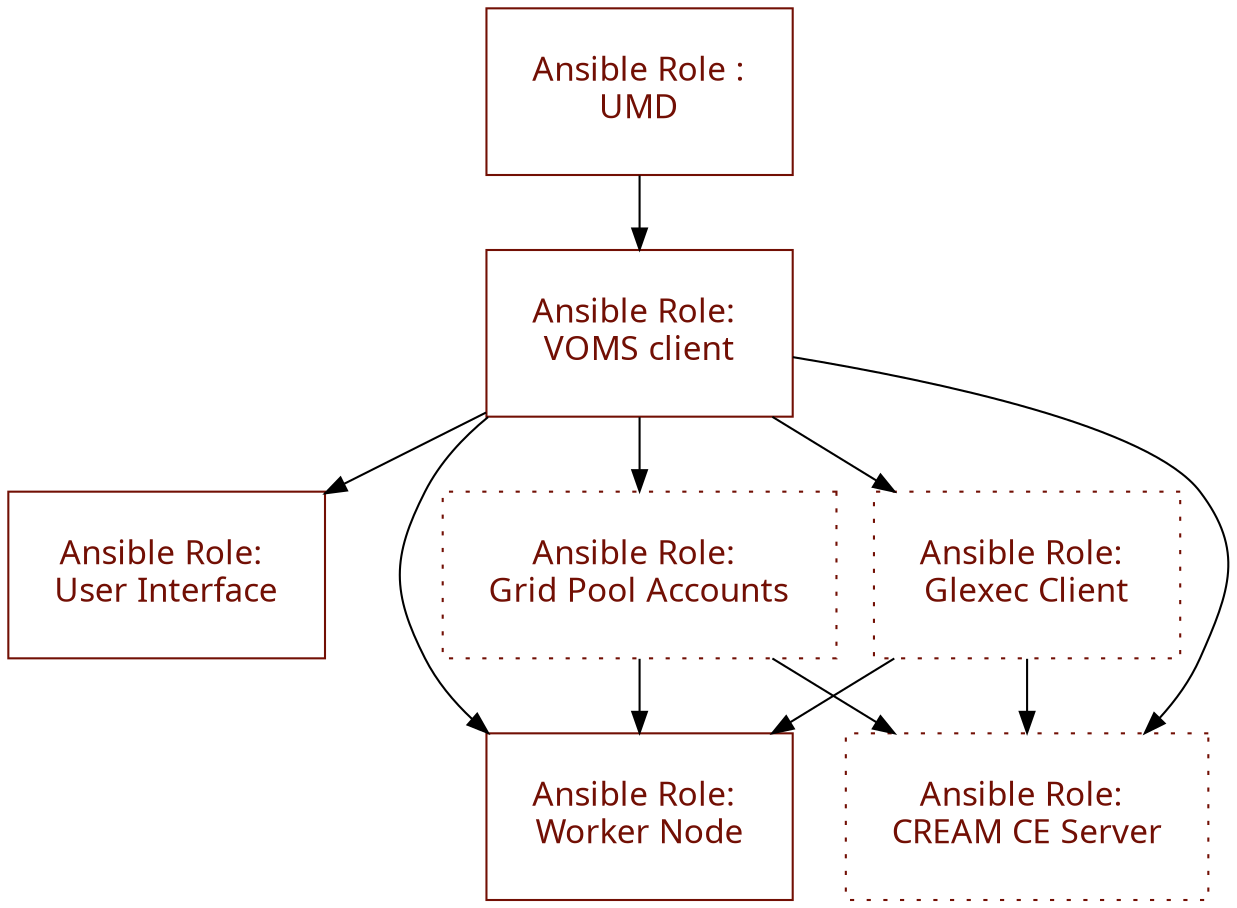 digraph UMD {  
  
  umd [
    shape=rectangle;
    color="#720F04";
    fontcolor="#720F04;"
    fontname="Permanent Marker";
    fontsize="16";
    label="Ansible Role :\nUMD";
    margin=.3;
  ]
  voms_client [
    shape=rectangle;
    color="#720F04";
    fontcolor="#720F
    04;"
    fontname="Permanent Marker";
    fontsize="16";
    label="Ansible Role: \nVOMS client";
    margin=.3
  ]
  ui [
    shape=rectangle;
    color="#720F04";
    fontcolor="#720F04;"
    fontname="Permanent Marker";
    fontsize="16";
    label="Ansible Role: \nUser Interface";
    margin=.3
  ]
  wn [
    shape=rectangle;
    color="#720F04";
    fontcolor="#720F04;"
    fontname="Permanent Marker";
    fontsize="16";
    label="Ansible Role: \nWorker Node";
    margin=.3
  ]
  glexec_client [
    shape=rectangle;
    color="#720F04";
    fontcolor="#720F04;"
    fontname="Permanent Marker";
    fontsize="16";
    label="Ansible Role: \nGlexec Client";
    margin=.3
    style=dotted;
  ]
  cream_ce [
    shape=rectangle;
    color="#720F04";
    fontcolor="#720F04;"
    fontname="Permanent Marker";
    fontsize="16";
    label="Ansible Role: \nCREAM CE Server";
    margin=.3
    style=dotted;
  ]
  grid_pool_accounts [
    shape=rectangle;
    color="#720F04";
    fontcolor="#720F04;"
    fontname="Permanent Marker";
    fontsize="16";
    label="Ansible Role: \nGrid Pool Accounts";
    margin=.3
    style=dotted;
  ]
  umd -> voms_client;
  voms_client -> ui;
  voms_client -> wn;
  voms_client -> cream_ce;
  voms_client ->glexec_client;
  voms_client -> grid_pool_accounts;
  glexec_client -> wn;
  glexec_client-> cream_ce;
  grid_pool_accounts -> cream_ce;
  grid_pool_accounts -> wn;
}